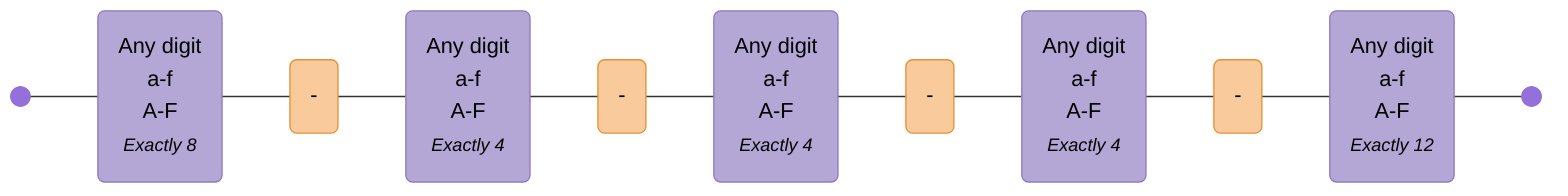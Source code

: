 graph LR
  accTitle: "Regex: [0-9a-fA-F]{8}-[0-9a-fA-F]{4}-[0-9a-fA-F]{4}-[0-9a-fA-F]{4}-[0-9a-fA-F]{12}"
  accDescr: "Generated with regex-to-mermaid@1.0.3"

  %% Nodes
  start@{ shape: f-circ };
  fin@{ shape: f-circ };
  char_class_1("Any digit<br>a-f<br>A-F<br><i><small>Exactly 8</small></i>"):::char-class;
  literal_1("-"):::literal;
  char_class_2("Any digit<br>a-f<br>A-F<br><i><small>Exactly 4</small></i>"):::char-class;
  literal_2("-"):::literal;
  char_class_3("Any digit<br>a-f<br>A-F<br><i><small>Exactly 4</small></i>"):::char-class;
  literal_3("-"):::literal;
  char_class_4("Any digit<br>a-f<br>A-F<br><i><small>Exactly 4</small></i>"):::char-class;
  literal_4("-"):::literal;
  char_class_5("Any digit<br>a-f<br>A-F<br><i><small>Exactly 12</small></i>"):::char-class;

  %% Edges
  start --- char_class_1;
  char_class_1 --- literal_1;
  literal_1 --- char_class_2;
  char_class_2 --- literal_2;
  literal_2 --- char_class_3;
  char_class_3 --- literal_3;
  literal_3 --- char_class_4;
  char_class_4 --- literal_4;
  literal_4 --- char_class_5;
  char_class_5 --- fin;

  %% Styles
  %% Node Styling
  classDef char-class fill:#B4A7D6,stroke:#8E7CC3,color:#000000;
  classDef literal fill:#F9CB9C,stroke:#E69138,color:#000000;
